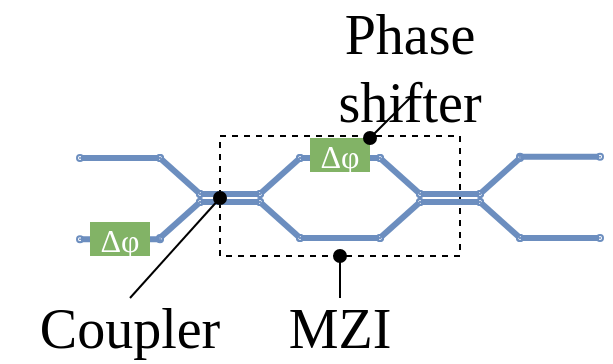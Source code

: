 <mxfile version="21.4.0" type="device">
  <diagram name="Page-1" id="oVk6OJmeQYWeN-jiUmRK">
    <mxGraphModel dx="2555" dy="1003" grid="1" gridSize="10" guides="1" tooltips="1" connect="1" arrows="1" fold="1" page="1" pageScale="1" pageWidth="827" pageHeight="1169" math="0" shadow="0">
      <root>
        <mxCell id="0" />
        <mxCell id="1" parent="0" />
        <mxCell id="lHOqpLfYiDpw_6H5dYu--205" value="" style="group" parent="1" vertex="1" connectable="0">
          <mxGeometry x="-250" y="210" width="260" height="59" as="geometry" />
        </mxCell>
        <mxCell id="oLFmq5AmfZfRvkI5jMGv-1" value="" style="rounded=0;whiteSpace=wrap;html=1;dashed=1;fillColor=none;" vertex="1" parent="lHOqpLfYiDpw_6H5dYu--205">
          <mxGeometry x="70" y="-1" width="120" height="60" as="geometry" />
        </mxCell>
        <mxCell id="lHOqpLfYiDpw_6H5dYu--206" value="" style="endArrow=oval;html=1;rounded=0;fillColor=#dae8fc;strokeColor=#6c8ebf;strokeWidth=3;startArrow=oval;startFill=1;jumpStyle=none;endFill=1;endSize=1;startSize=1;" parent="lHOqpLfYiDpw_6H5dYu--205" edge="1">
          <mxGeometry width="50" height="50" relative="1" as="geometry">
            <mxPoint x="110" y="50" as="sourcePoint" />
            <mxPoint x="150" y="50" as="targetPoint" />
          </mxGeometry>
        </mxCell>
        <mxCell id="lHOqpLfYiDpw_6H5dYu--207" value="" style="endArrow=oval;html=1;rounded=0;fillColor=#dae8fc;strokeColor=#6c8ebf;strokeWidth=3;startArrow=oval;startFill=1;jumpStyle=none;endFill=1;endSize=1;startSize=1;" parent="lHOqpLfYiDpw_6H5dYu--205" edge="1">
          <mxGeometry width="50" height="50" relative="1" as="geometry">
            <mxPoint x="150" y="50" as="sourcePoint" />
            <mxPoint x="170" y="32" as="targetPoint" />
          </mxGeometry>
        </mxCell>
        <mxCell id="lHOqpLfYiDpw_6H5dYu--208" value="" style="endArrow=oval;html=1;rounded=0;fillColor=#dae8fc;strokeColor=#6c8ebf;strokeWidth=3;startArrow=oval;startFill=1;jumpStyle=none;endFill=1;endSize=1;startSize=1;" parent="lHOqpLfYiDpw_6H5dYu--205" edge="1">
          <mxGeometry width="50" height="50" relative="1" as="geometry">
            <mxPoint x="150" y="10" as="sourcePoint" />
            <mxPoint x="170" y="28" as="targetPoint" />
          </mxGeometry>
        </mxCell>
        <mxCell id="lHOqpLfYiDpw_6H5dYu--209" value="" style="endArrow=oval;html=1;rounded=0;fillColor=#dae8fc;strokeColor=#6c8ebf;strokeWidth=3;startArrow=oval;startFill=1;jumpStyle=none;endSize=1;startSize=1;endFill=1;jumpSize=3;" parent="lHOqpLfYiDpw_6H5dYu--205" edge="1">
          <mxGeometry width="50" height="50" relative="1" as="geometry">
            <mxPoint x="60" y="32" as="sourcePoint" />
            <mxPoint x="90" y="32" as="targetPoint" />
          </mxGeometry>
        </mxCell>
        <mxCell id="lHOqpLfYiDpw_6H5dYu--210" value="" style="endArrow=oval;html=1;rounded=0;fillColor=#dae8fc;strokeColor=#6c8ebf;strokeWidth=3;startArrow=oval;startFill=1;jumpStyle=none;endSize=1;startSize=1;endFill=1;jumpSize=3;" parent="lHOqpLfYiDpw_6H5dYu--205" edge="1">
          <mxGeometry width="50" height="50" relative="1" as="geometry">
            <mxPoint x="60" y="28" as="sourcePoint" />
            <mxPoint x="90" y="28" as="targetPoint" />
          </mxGeometry>
        </mxCell>
        <mxCell id="lHOqpLfYiDpw_6H5dYu--211" value="" style="endArrow=oval;html=1;rounded=0;fillColor=#dae8fc;strokeColor=#6c8ebf;strokeWidth=3;startArrow=oval;startFill=1;jumpStyle=none;endSize=1;startSize=1;endFill=1;jumpSize=3;" parent="lHOqpLfYiDpw_6H5dYu--205" edge="1">
          <mxGeometry width="50" height="50" relative="1" as="geometry">
            <mxPoint x="40" y="50" as="sourcePoint" />
            <mxPoint x="60" y="32" as="targetPoint" />
          </mxGeometry>
        </mxCell>
        <mxCell id="lHOqpLfYiDpw_6H5dYu--212" value="" style="endArrow=oval;html=1;rounded=0;fillColor=#dae8fc;strokeColor=#6C8EBF;strokeWidth=3;startArrow=oval;startFill=1;jumpStyle=none;endSize=1;startSize=1;endFill=1;jumpSize=3;" parent="lHOqpLfYiDpw_6H5dYu--205" edge="1">
          <mxGeometry width="50" height="50" relative="1" as="geometry">
            <mxPoint x="40" y="10" as="sourcePoint" />
            <mxPoint x="60" y="28" as="targetPoint" />
          </mxGeometry>
        </mxCell>
        <mxCell id="lHOqpLfYiDpw_6H5dYu--213" value="" style="endArrow=oval;html=1;rounded=0;fillColor=#dae8fc;strokeColor=#6c8ebf;strokeWidth=3;startArrow=oval;startFill=1;jumpStyle=none;endSize=1;startSize=1;endFill=1;jumpSize=3;" parent="lHOqpLfYiDpw_6H5dYu--205" edge="1">
          <mxGeometry width="50" height="50" relative="1" as="geometry">
            <mxPoint x="90" y="32" as="sourcePoint" />
            <mxPoint x="110" y="50" as="targetPoint" />
          </mxGeometry>
        </mxCell>
        <mxCell id="lHOqpLfYiDpw_6H5dYu--214" value="" style="endArrow=oval;html=1;rounded=0;fillColor=#dae8fc;strokeColor=#6c8ebf;strokeWidth=3;startArrow=oval;startFill=1;jumpStyle=none;endSize=1;startSize=1;endFill=1;jumpSize=3;" parent="lHOqpLfYiDpw_6H5dYu--205" edge="1">
          <mxGeometry width="50" height="50" relative="1" as="geometry">
            <mxPoint x="90" y="28" as="sourcePoint" />
            <mxPoint x="110" y="10" as="targetPoint" />
          </mxGeometry>
        </mxCell>
        <mxCell id="lHOqpLfYiDpw_6H5dYu--215" value="" style="endArrow=oval;html=1;rounded=0;fillColor=#dae8fc;strokeColor=#6c8ebf;strokeWidth=3;startArrow=oval;startFill=1;jumpStyle=none;endFill=1;endSize=1;startSize=1;" parent="lHOqpLfYiDpw_6H5dYu--205" edge="1">
          <mxGeometry width="50" height="50" relative="1" as="geometry">
            <mxPoint x="170" y="32" as="sourcePoint" />
            <mxPoint x="200" y="32" as="targetPoint" />
          </mxGeometry>
        </mxCell>
        <mxCell id="lHOqpLfYiDpw_6H5dYu--216" value="" style="endArrow=oval;html=1;rounded=0;fillColor=#dae8fc;strokeColor=#6c8ebf;strokeWidth=3;startArrow=oval;startFill=1;jumpStyle=none;endFill=1;endSize=1;startSize=1;" parent="lHOqpLfYiDpw_6H5dYu--205" edge="1">
          <mxGeometry width="50" height="50" relative="1" as="geometry">
            <mxPoint x="170" y="28" as="sourcePoint" />
            <mxPoint x="200" y="28" as="targetPoint" />
          </mxGeometry>
        </mxCell>
        <mxCell id="lHOqpLfYiDpw_6H5dYu--217" value="" style="endArrow=oval;html=1;rounded=0;fillColor=#dae8fc;strokeColor=#6c8ebf;strokeWidth=3;startArrow=oval;startFill=1;jumpStyle=none;endFill=1;endSize=1;startSize=1;" parent="lHOqpLfYiDpw_6H5dYu--205" edge="1">
          <mxGeometry width="50" height="50" relative="1" as="geometry">
            <mxPoint x="200" y="32" as="sourcePoint" />
            <mxPoint x="220" y="50" as="targetPoint" />
          </mxGeometry>
        </mxCell>
        <mxCell id="lHOqpLfYiDpw_6H5dYu--218" value="" style="endArrow=oval;html=1;rounded=0;fillColor=#dae8fc;strokeColor=#6c8ebf;strokeWidth=3;startArrow=oval;startFill=1;jumpStyle=none;endFill=1;endSize=1;startSize=1;" parent="lHOqpLfYiDpw_6H5dYu--205" edge="1">
          <mxGeometry width="50" height="50" relative="1" as="geometry">
            <mxPoint x="200" y="28" as="sourcePoint" />
            <mxPoint x="220" y="10" as="targetPoint" />
          </mxGeometry>
        </mxCell>
        <mxCell id="lHOqpLfYiDpw_6H5dYu--219" value="" style="endArrow=oval;html=1;rounded=0;fillColor=#dae8fc;strokeColor=#6c8ebf;strokeWidth=3;startArrow=oval;startFill=1;jumpStyle=none;endFill=1;endSize=1;startSize=1;" parent="lHOqpLfYiDpw_6H5dYu--205" edge="1">
          <mxGeometry width="50" height="50" relative="1" as="geometry">
            <mxPoint x="110" y="10" as="sourcePoint" />
            <mxPoint x="150" y="10" as="targetPoint" />
          </mxGeometry>
        </mxCell>
        <mxCell id="lHOqpLfYiDpw_6H5dYu--220" value="Δφ" style="rounded=0;whiteSpace=wrap;html=1;fillColor=#82B366;strokeColor=none;fontFamily=UGent Panno Text;fontSize=16;fontColor=#FFFFFF;" parent="lHOqpLfYiDpw_6H5dYu--205" vertex="1">
          <mxGeometry x="115" width="30" height="17" as="geometry" />
        </mxCell>
        <mxCell id="lHOqpLfYiDpw_6H5dYu--221" value="" style="endArrow=oval;html=1;rounded=0;fillColor=#dae8fc;strokeColor=#6c8ebf;strokeWidth=3;startArrow=oval;startFill=1;jumpStyle=none;endFill=1;endSize=1;startSize=1;" parent="lHOqpLfYiDpw_6H5dYu--205" edge="1">
          <mxGeometry width="50" height="50" relative="1" as="geometry">
            <mxPoint x="220" y="9.39" as="sourcePoint" />
            <mxPoint x="260" y="9.39" as="targetPoint" />
          </mxGeometry>
        </mxCell>
        <mxCell id="lHOqpLfYiDpw_6H5dYu--222" value="" style="endArrow=oval;html=1;rounded=0;fillColor=#dae8fc;strokeColor=#6c8ebf;strokeWidth=3;startArrow=oval;startFill=1;jumpStyle=none;endFill=1;endSize=1;startSize=1;" parent="lHOqpLfYiDpw_6H5dYu--205" edge="1">
          <mxGeometry width="50" height="50" relative="1" as="geometry">
            <mxPoint x="220" y="50" as="sourcePoint" />
            <mxPoint x="260" y="50" as="targetPoint" />
          </mxGeometry>
        </mxCell>
        <mxCell id="lHOqpLfYiDpw_6H5dYu--223" value="" style="endArrow=oval;html=1;rounded=0;fillColor=#dae8fc;strokeColor=#6c8ebf;strokeWidth=3;startArrow=oval;startFill=1;jumpStyle=none;endFill=1;endSize=1;startSize=1;" parent="lHOqpLfYiDpw_6H5dYu--205" edge="1">
          <mxGeometry width="50" height="50" relative="1" as="geometry">
            <mxPoint y="10" as="sourcePoint" />
            <mxPoint x="40" y="10" as="targetPoint" />
          </mxGeometry>
        </mxCell>
        <mxCell id="lHOqpLfYiDpw_6H5dYu--224" value="" style="endArrow=oval;html=1;rounded=0;fillColor=#dae8fc;strokeColor=#6c8ebf;strokeWidth=3;startArrow=oval;startFill=1;jumpStyle=none;endFill=1;endSize=1;startSize=1;" parent="lHOqpLfYiDpw_6H5dYu--205" edge="1">
          <mxGeometry width="50" height="50" relative="1" as="geometry">
            <mxPoint y="50.61" as="sourcePoint" />
            <mxPoint x="40" y="50.61" as="targetPoint" />
          </mxGeometry>
        </mxCell>
        <mxCell id="lHOqpLfYiDpw_6H5dYu--225" value="Δφ" style="rounded=0;whiteSpace=wrap;html=1;fillColor=#82B366;strokeColor=none;fontFamily=UGent Panno Text;fontSize=16;fontColor=#FFFFFF;" parent="lHOqpLfYiDpw_6H5dYu--205" vertex="1">
          <mxGeometry x="5" y="42" width="30" height="17" as="geometry" />
        </mxCell>
        <mxCell id="oLFmq5AmfZfRvkI5jMGv-2" style="rounded=0;orthogonalLoop=1;jettySize=auto;html=1;exitX=0.5;exitY=1;exitDx=0;exitDy=0;entryX=1;entryY=0;entryDx=0;entryDy=0;endArrow=oval;endFill=1;" edge="1" parent="1" source="lHOqpLfYiDpw_6H5dYu--256" target="lHOqpLfYiDpw_6H5dYu--220">
          <mxGeometry relative="1" as="geometry" />
        </mxCell>
        <mxCell id="lHOqpLfYiDpw_6H5dYu--256" value="Phase shifter" style="text;html=1;strokeColor=none;fillColor=none;align=center;verticalAlign=middle;whiteSpace=wrap;rounded=0;fontFamily=UGent Panno Text;fontSize=28;" parent="1" vertex="1">
          <mxGeometry x="-150" y="160" width="130" height="30" as="geometry" />
        </mxCell>
        <mxCell id="oLFmq5AmfZfRvkI5jMGv-4" style="rounded=0;orthogonalLoop=1;jettySize=auto;html=1;entryX=0.5;entryY=1;entryDx=0;entryDy=0;endArrow=oval;endFill=1;" edge="1" parent="1" source="oLFmq5AmfZfRvkI5jMGv-3" target="oLFmq5AmfZfRvkI5jMGv-1">
          <mxGeometry relative="1" as="geometry" />
        </mxCell>
        <mxCell id="oLFmq5AmfZfRvkI5jMGv-3" value="MZI" style="text;html=1;strokeColor=none;fillColor=none;align=center;verticalAlign=middle;whiteSpace=wrap;rounded=0;fontFamily=UGent Panno Text;fontSize=28;" vertex="1" parent="1">
          <mxGeometry x="-185" y="290" width="130" height="30" as="geometry" />
        </mxCell>
        <mxCell id="oLFmq5AmfZfRvkI5jMGv-7" style="rounded=0;orthogonalLoop=1;jettySize=auto;html=1;exitX=0.5;exitY=0;exitDx=0;exitDy=0;endArrow=oval;endFill=1;" edge="1" parent="1" source="oLFmq5AmfZfRvkI5jMGv-5">
          <mxGeometry relative="1" as="geometry">
            <mxPoint x="-180" y="240" as="targetPoint" />
          </mxGeometry>
        </mxCell>
        <mxCell id="oLFmq5AmfZfRvkI5jMGv-5" value="Coupler" style="text;html=1;strokeColor=none;fillColor=none;align=center;verticalAlign=middle;whiteSpace=wrap;rounded=0;fontFamily=UGent Panno Text;fontSize=28;" vertex="1" parent="1">
          <mxGeometry x="-290" y="290" width="130" height="30" as="geometry" />
        </mxCell>
      </root>
    </mxGraphModel>
  </diagram>
</mxfile>
